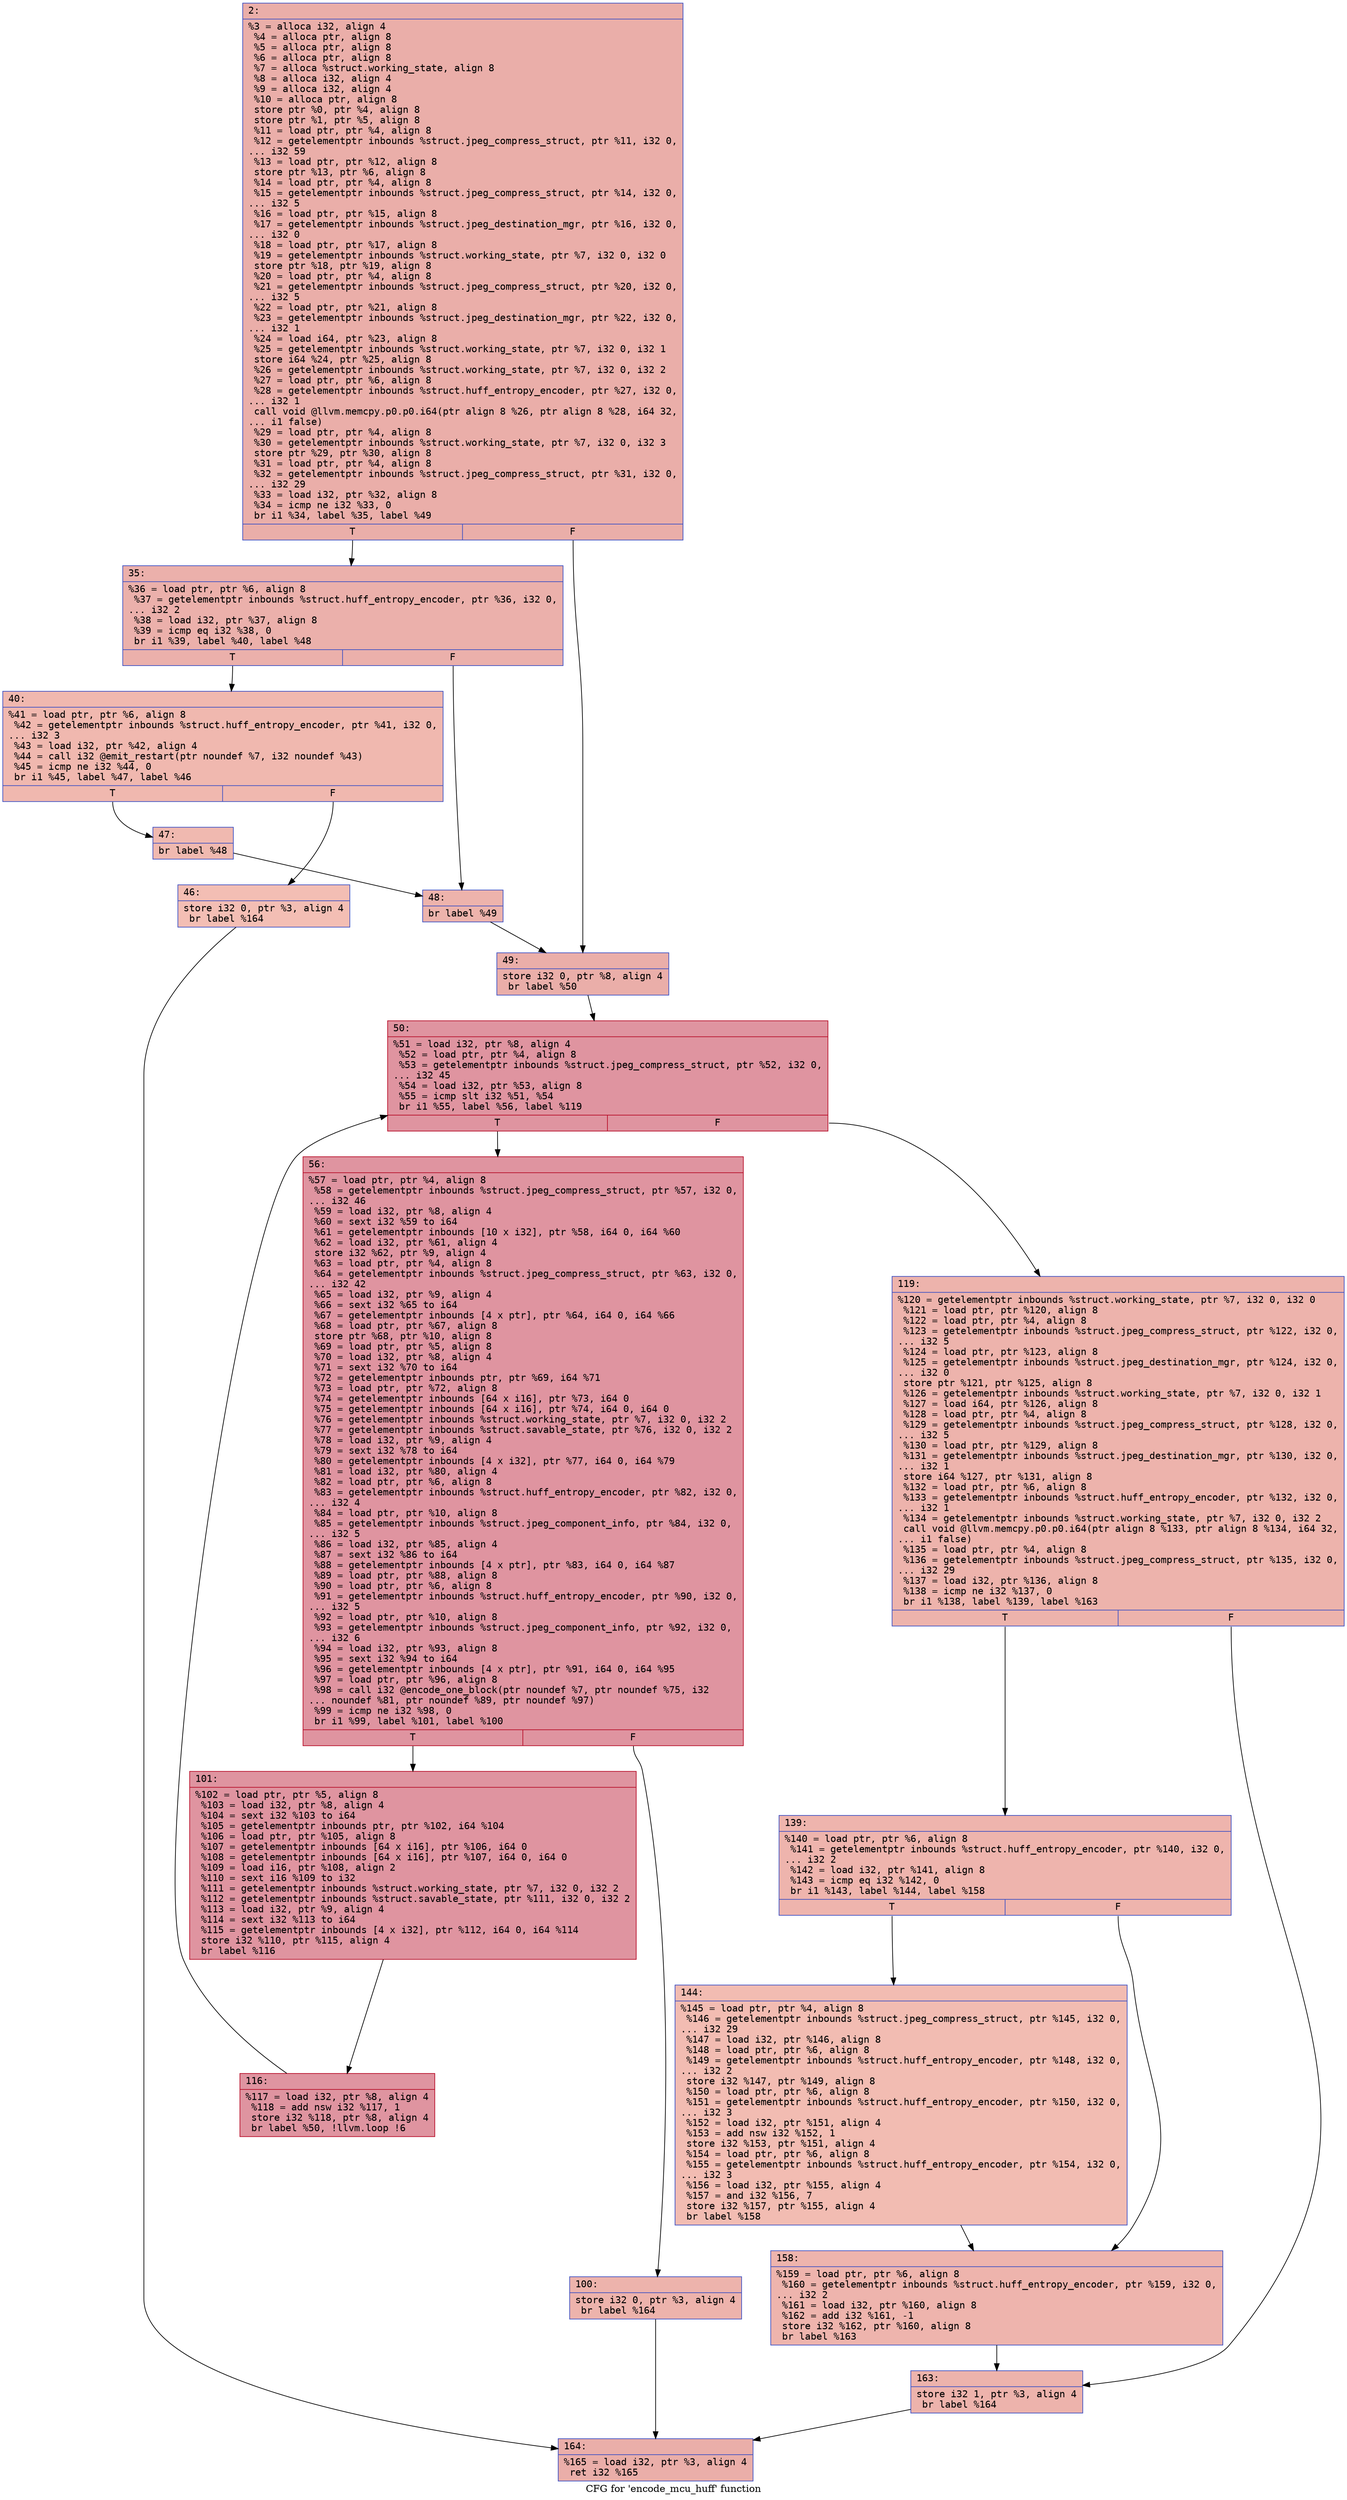 digraph "CFG for 'encode_mcu_huff' function" {
	label="CFG for 'encode_mcu_huff' function";

	Node0x600001e44d70 [shape=record,color="#3d50c3ff", style=filled, fillcolor="#d0473d70" fontname="Courier",label="{2:\l|  %3 = alloca i32, align 4\l  %4 = alloca ptr, align 8\l  %5 = alloca ptr, align 8\l  %6 = alloca ptr, align 8\l  %7 = alloca %struct.working_state, align 8\l  %8 = alloca i32, align 4\l  %9 = alloca i32, align 4\l  %10 = alloca ptr, align 8\l  store ptr %0, ptr %4, align 8\l  store ptr %1, ptr %5, align 8\l  %11 = load ptr, ptr %4, align 8\l  %12 = getelementptr inbounds %struct.jpeg_compress_struct, ptr %11, i32 0,\l... i32 59\l  %13 = load ptr, ptr %12, align 8\l  store ptr %13, ptr %6, align 8\l  %14 = load ptr, ptr %4, align 8\l  %15 = getelementptr inbounds %struct.jpeg_compress_struct, ptr %14, i32 0,\l... i32 5\l  %16 = load ptr, ptr %15, align 8\l  %17 = getelementptr inbounds %struct.jpeg_destination_mgr, ptr %16, i32 0,\l... i32 0\l  %18 = load ptr, ptr %17, align 8\l  %19 = getelementptr inbounds %struct.working_state, ptr %7, i32 0, i32 0\l  store ptr %18, ptr %19, align 8\l  %20 = load ptr, ptr %4, align 8\l  %21 = getelementptr inbounds %struct.jpeg_compress_struct, ptr %20, i32 0,\l... i32 5\l  %22 = load ptr, ptr %21, align 8\l  %23 = getelementptr inbounds %struct.jpeg_destination_mgr, ptr %22, i32 0,\l... i32 1\l  %24 = load i64, ptr %23, align 8\l  %25 = getelementptr inbounds %struct.working_state, ptr %7, i32 0, i32 1\l  store i64 %24, ptr %25, align 8\l  %26 = getelementptr inbounds %struct.working_state, ptr %7, i32 0, i32 2\l  %27 = load ptr, ptr %6, align 8\l  %28 = getelementptr inbounds %struct.huff_entropy_encoder, ptr %27, i32 0,\l... i32 1\l  call void @llvm.memcpy.p0.p0.i64(ptr align 8 %26, ptr align 8 %28, i64 32,\l... i1 false)\l  %29 = load ptr, ptr %4, align 8\l  %30 = getelementptr inbounds %struct.working_state, ptr %7, i32 0, i32 3\l  store ptr %29, ptr %30, align 8\l  %31 = load ptr, ptr %4, align 8\l  %32 = getelementptr inbounds %struct.jpeg_compress_struct, ptr %31, i32 0,\l... i32 29\l  %33 = load i32, ptr %32, align 8\l  %34 = icmp ne i32 %33, 0\l  br i1 %34, label %35, label %49\l|{<s0>T|<s1>F}}"];
	Node0x600001e44d70:s0 -> Node0x600001e44dc0[tooltip="2 -> 35\nProbability 62.50%" ];
	Node0x600001e44d70:s1 -> Node0x600001e44f50[tooltip="2 -> 49\nProbability 37.50%" ];
	Node0x600001e44dc0 [shape=record,color="#3d50c3ff", style=filled, fillcolor="#d24b4070" fontname="Courier",label="{35:\l|  %36 = load ptr, ptr %6, align 8\l  %37 = getelementptr inbounds %struct.huff_entropy_encoder, ptr %36, i32 0,\l... i32 2\l  %38 = load i32, ptr %37, align 8\l  %39 = icmp eq i32 %38, 0\l  br i1 %39, label %40, label %48\l|{<s0>T|<s1>F}}"];
	Node0x600001e44dc0:s0 -> Node0x600001e44e10[tooltip="35 -> 40\nProbability 37.50%" ];
	Node0x600001e44dc0:s1 -> Node0x600001e44f00[tooltip="35 -> 48\nProbability 62.50%" ];
	Node0x600001e44e10 [shape=record,color="#3d50c3ff", style=filled, fillcolor="#dc5d4a70" fontname="Courier",label="{40:\l|  %41 = load ptr, ptr %6, align 8\l  %42 = getelementptr inbounds %struct.huff_entropy_encoder, ptr %41, i32 0,\l... i32 3\l  %43 = load i32, ptr %42, align 4\l  %44 = call i32 @emit_restart(ptr noundef %7, i32 noundef %43)\l  %45 = icmp ne i32 %44, 0\l  br i1 %45, label %47, label %46\l|{<s0>T|<s1>F}}"];
	Node0x600001e44e10:s0 -> Node0x600001e44eb0[tooltip="40 -> 47\nProbability 62.50%" ];
	Node0x600001e44e10:s1 -> Node0x600001e44e60[tooltip="40 -> 46\nProbability 37.50%" ];
	Node0x600001e44e60 [shape=record,color="#3d50c3ff", style=filled, fillcolor="#e36c5570" fontname="Courier",label="{46:\l|  store i32 0, ptr %3, align 4\l  br label %164\l}"];
	Node0x600001e44e60 -> Node0x600001e452c0[tooltip="46 -> 164\nProbability 100.00%" ];
	Node0x600001e44eb0 [shape=record,color="#3d50c3ff", style=filled, fillcolor="#de614d70" fontname="Courier",label="{47:\l|  br label %48\l}"];
	Node0x600001e44eb0 -> Node0x600001e44f00[tooltip="47 -> 48\nProbability 100.00%" ];
	Node0x600001e44f00 [shape=record,color="#3d50c3ff", style=filled, fillcolor="#d6524470" fontname="Courier",label="{48:\l|  br label %49\l}"];
	Node0x600001e44f00 -> Node0x600001e44f50[tooltip="48 -> 49\nProbability 100.00%" ];
	Node0x600001e44f50 [shape=record,color="#3d50c3ff", style=filled, fillcolor="#d0473d70" fontname="Courier",label="{49:\l|  store i32 0, ptr %8, align 4\l  br label %50\l}"];
	Node0x600001e44f50 -> Node0x600001e44fa0[tooltip="49 -> 50\nProbability 100.00%" ];
	Node0x600001e44fa0 [shape=record,color="#b70d28ff", style=filled, fillcolor="#b70d2870" fontname="Courier",label="{50:\l|  %51 = load i32, ptr %8, align 4\l  %52 = load ptr, ptr %4, align 8\l  %53 = getelementptr inbounds %struct.jpeg_compress_struct, ptr %52, i32 0,\l... i32 45\l  %54 = load i32, ptr %53, align 8\l  %55 = icmp slt i32 %51, %54\l  br i1 %55, label %56, label %119\l|{<s0>T|<s1>F}}"];
	Node0x600001e44fa0:s0 -> Node0x600001e44ff0[tooltip="50 -> 56\nProbability 96.88%" ];
	Node0x600001e44fa0:s1 -> Node0x600001e45130[tooltip="50 -> 119\nProbability 3.12%" ];
	Node0x600001e44ff0 [shape=record,color="#b70d28ff", style=filled, fillcolor="#b70d2870" fontname="Courier",label="{56:\l|  %57 = load ptr, ptr %4, align 8\l  %58 = getelementptr inbounds %struct.jpeg_compress_struct, ptr %57, i32 0,\l... i32 46\l  %59 = load i32, ptr %8, align 4\l  %60 = sext i32 %59 to i64\l  %61 = getelementptr inbounds [10 x i32], ptr %58, i64 0, i64 %60\l  %62 = load i32, ptr %61, align 4\l  store i32 %62, ptr %9, align 4\l  %63 = load ptr, ptr %4, align 8\l  %64 = getelementptr inbounds %struct.jpeg_compress_struct, ptr %63, i32 0,\l... i32 42\l  %65 = load i32, ptr %9, align 4\l  %66 = sext i32 %65 to i64\l  %67 = getelementptr inbounds [4 x ptr], ptr %64, i64 0, i64 %66\l  %68 = load ptr, ptr %67, align 8\l  store ptr %68, ptr %10, align 8\l  %69 = load ptr, ptr %5, align 8\l  %70 = load i32, ptr %8, align 4\l  %71 = sext i32 %70 to i64\l  %72 = getelementptr inbounds ptr, ptr %69, i64 %71\l  %73 = load ptr, ptr %72, align 8\l  %74 = getelementptr inbounds [64 x i16], ptr %73, i64 0\l  %75 = getelementptr inbounds [64 x i16], ptr %74, i64 0, i64 0\l  %76 = getelementptr inbounds %struct.working_state, ptr %7, i32 0, i32 2\l  %77 = getelementptr inbounds %struct.savable_state, ptr %76, i32 0, i32 2\l  %78 = load i32, ptr %9, align 4\l  %79 = sext i32 %78 to i64\l  %80 = getelementptr inbounds [4 x i32], ptr %77, i64 0, i64 %79\l  %81 = load i32, ptr %80, align 4\l  %82 = load ptr, ptr %6, align 8\l  %83 = getelementptr inbounds %struct.huff_entropy_encoder, ptr %82, i32 0,\l... i32 4\l  %84 = load ptr, ptr %10, align 8\l  %85 = getelementptr inbounds %struct.jpeg_component_info, ptr %84, i32 0,\l... i32 5\l  %86 = load i32, ptr %85, align 4\l  %87 = sext i32 %86 to i64\l  %88 = getelementptr inbounds [4 x ptr], ptr %83, i64 0, i64 %87\l  %89 = load ptr, ptr %88, align 8\l  %90 = load ptr, ptr %6, align 8\l  %91 = getelementptr inbounds %struct.huff_entropy_encoder, ptr %90, i32 0,\l... i32 5\l  %92 = load ptr, ptr %10, align 8\l  %93 = getelementptr inbounds %struct.jpeg_component_info, ptr %92, i32 0,\l... i32 6\l  %94 = load i32, ptr %93, align 8\l  %95 = sext i32 %94 to i64\l  %96 = getelementptr inbounds [4 x ptr], ptr %91, i64 0, i64 %95\l  %97 = load ptr, ptr %96, align 8\l  %98 = call i32 @encode_one_block(ptr noundef %7, ptr noundef %75, i32\l... noundef %81, ptr noundef %89, ptr noundef %97)\l  %99 = icmp ne i32 %98, 0\l  br i1 %99, label %101, label %100\l|{<s0>T|<s1>F}}"];
	Node0x600001e44ff0:s0 -> Node0x600001e45090[tooltip="56 -> 101\nProbability 96.88%" ];
	Node0x600001e44ff0:s1 -> Node0x600001e45040[tooltip="56 -> 100\nProbability 3.12%" ];
	Node0x600001e45040 [shape=record,color="#3d50c3ff", style=filled, fillcolor="#d6524470" fontname="Courier",label="{100:\l|  store i32 0, ptr %3, align 4\l  br label %164\l}"];
	Node0x600001e45040 -> Node0x600001e452c0[tooltip="100 -> 164\nProbability 100.00%" ];
	Node0x600001e45090 [shape=record,color="#b70d28ff", style=filled, fillcolor="#b70d2870" fontname="Courier",label="{101:\l|  %102 = load ptr, ptr %5, align 8\l  %103 = load i32, ptr %8, align 4\l  %104 = sext i32 %103 to i64\l  %105 = getelementptr inbounds ptr, ptr %102, i64 %104\l  %106 = load ptr, ptr %105, align 8\l  %107 = getelementptr inbounds [64 x i16], ptr %106, i64 0\l  %108 = getelementptr inbounds [64 x i16], ptr %107, i64 0, i64 0\l  %109 = load i16, ptr %108, align 2\l  %110 = sext i16 %109 to i32\l  %111 = getelementptr inbounds %struct.working_state, ptr %7, i32 0, i32 2\l  %112 = getelementptr inbounds %struct.savable_state, ptr %111, i32 0, i32 2\l  %113 = load i32, ptr %9, align 4\l  %114 = sext i32 %113 to i64\l  %115 = getelementptr inbounds [4 x i32], ptr %112, i64 0, i64 %114\l  store i32 %110, ptr %115, align 4\l  br label %116\l}"];
	Node0x600001e45090 -> Node0x600001e450e0[tooltip="101 -> 116\nProbability 100.00%" ];
	Node0x600001e450e0 [shape=record,color="#b70d28ff", style=filled, fillcolor="#b70d2870" fontname="Courier",label="{116:\l|  %117 = load i32, ptr %8, align 4\l  %118 = add nsw i32 %117, 1\l  store i32 %118, ptr %8, align 4\l  br label %50, !llvm.loop !6\l}"];
	Node0x600001e450e0 -> Node0x600001e44fa0[tooltip="116 -> 50\nProbability 100.00%" ];
	Node0x600001e45130 [shape=record,color="#3d50c3ff", style=filled, fillcolor="#d6524470" fontname="Courier",label="{119:\l|  %120 = getelementptr inbounds %struct.working_state, ptr %7, i32 0, i32 0\l  %121 = load ptr, ptr %120, align 8\l  %122 = load ptr, ptr %4, align 8\l  %123 = getelementptr inbounds %struct.jpeg_compress_struct, ptr %122, i32 0,\l... i32 5\l  %124 = load ptr, ptr %123, align 8\l  %125 = getelementptr inbounds %struct.jpeg_destination_mgr, ptr %124, i32 0,\l... i32 0\l  store ptr %121, ptr %125, align 8\l  %126 = getelementptr inbounds %struct.working_state, ptr %7, i32 0, i32 1\l  %127 = load i64, ptr %126, align 8\l  %128 = load ptr, ptr %4, align 8\l  %129 = getelementptr inbounds %struct.jpeg_compress_struct, ptr %128, i32 0,\l... i32 5\l  %130 = load ptr, ptr %129, align 8\l  %131 = getelementptr inbounds %struct.jpeg_destination_mgr, ptr %130, i32 0,\l... i32 1\l  store i64 %127, ptr %131, align 8\l  %132 = load ptr, ptr %6, align 8\l  %133 = getelementptr inbounds %struct.huff_entropy_encoder, ptr %132, i32 0,\l... i32 1\l  %134 = getelementptr inbounds %struct.working_state, ptr %7, i32 0, i32 2\l  call void @llvm.memcpy.p0.p0.i64(ptr align 8 %133, ptr align 8 %134, i64 32,\l... i1 false)\l  %135 = load ptr, ptr %4, align 8\l  %136 = getelementptr inbounds %struct.jpeg_compress_struct, ptr %135, i32 0,\l... i32 29\l  %137 = load i32, ptr %136, align 8\l  %138 = icmp ne i32 %137, 0\l  br i1 %138, label %139, label %163\l|{<s0>T|<s1>F}}"];
	Node0x600001e45130:s0 -> Node0x600001e45180[tooltip="119 -> 139\nProbability 62.50%" ];
	Node0x600001e45130:s1 -> Node0x600001e45270[tooltip="119 -> 163\nProbability 37.50%" ];
	Node0x600001e45180 [shape=record,color="#3d50c3ff", style=filled, fillcolor="#d8564670" fontname="Courier",label="{139:\l|  %140 = load ptr, ptr %6, align 8\l  %141 = getelementptr inbounds %struct.huff_entropy_encoder, ptr %140, i32 0,\l... i32 2\l  %142 = load i32, ptr %141, align 8\l  %143 = icmp eq i32 %142, 0\l  br i1 %143, label %144, label %158\l|{<s0>T|<s1>F}}"];
	Node0x600001e45180:s0 -> Node0x600001e451d0[tooltip="139 -> 144\nProbability 37.50%" ];
	Node0x600001e45180:s1 -> Node0x600001e45220[tooltip="139 -> 158\nProbability 62.50%" ];
	Node0x600001e451d0 [shape=record,color="#3d50c3ff", style=filled, fillcolor="#e1675170" fontname="Courier",label="{144:\l|  %145 = load ptr, ptr %4, align 8\l  %146 = getelementptr inbounds %struct.jpeg_compress_struct, ptr %145, i32 0,\l... i32 29\l  %147 = load i32, ptr %146, align 8\l  %148 = load ptr, ptr %6, align 8\l  %149 = getelementptr inbounds %struct.huff_entropy_encoder, ptr %148, i32 0,\l... i32 2\l  store i32 %147, ptr %149, align 8\l  %150 = load ptr, ptr %6, align 8\l  %151 = getelementptr inbounds %struct.huff_entropy_encoder, ptr %150, i32 0,\l... i32 3\l  %152 = load i32, ptr %151, align 4\l  %153 = add nsw i32 %152, 1\l  store i32 %153, ptr %151, align 4\l  %154 = load ptr, ptr %6, align 8\l  %155 = getelementptr inbounds %struct.huff_entropy_encoder, ptr %154, i32 0,\l... i32 3\l  %156 = load i32, ptr %155, align 4\l  %157 = and i32 %156, 7\l  store i32 %157, ptr %155, align 4\l  br label %158\l}"];
	Node0x600001e451d0 -> Node0x600001e45220[tooltip="144 -> 158\nProbability 100.00%" ];
	Node0x600001e45220 [shape=record,color="#3d50c3ff", style=filled, fillcolor="#d8564670" fontname="Courier",label="{158:\l|  %159 = load ptr, ptr %6, align 8\l  %160 = getelementptr inbounds %struct.huff_entropy_encoder, ptr %159, i32 0,\l... i32 2\l  %161 = load i32, ptr %160, align 8\l  %162 = add i32 %161, -1\l  store i32 %162, ptr %160, align 8\l  br label %163\l}"];
	Node0x600001e45220 -> Node0x600001e45270[tooltip="158 -> 163\nProbability 100.00%" ];
	Node0x600001e45270 [shape=record,color="#3d50c3ff", style=filled, fillcolor="#d6524470" fontname="Courier",label="{163:\l|  store i32 1, ptr %3, align 4\l  br label %164\l}"];
	Node0x600001e45270 -> Node0x600001e452c0[tooltip="163 -> 164\nProbability 100.00%" ];
	Node0x600001e452c0 [shape=record,color="#3d50c3ff", style=filled, fillcolor="#d0473d70" fontname="Courier",label="{164:\l|  %165 = load i32, ptr %3, align 4\l  ret i32 %165\l}"];
}
